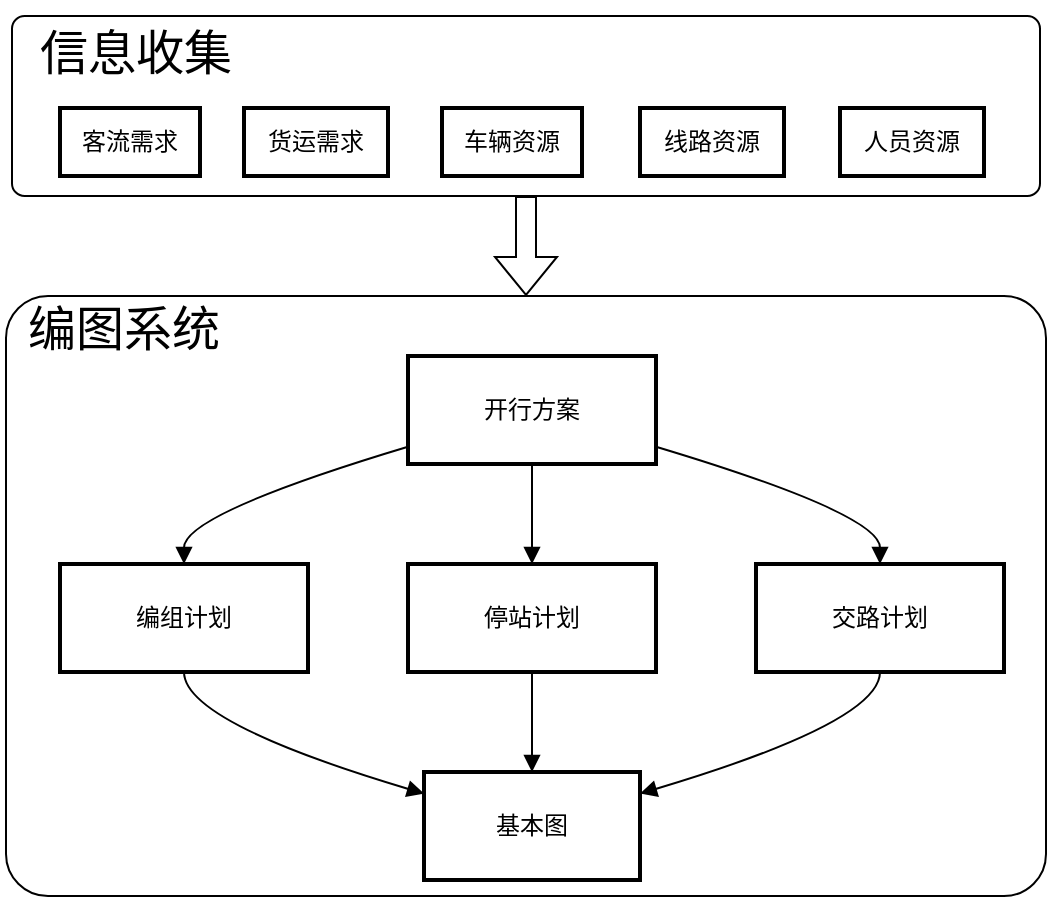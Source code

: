 <mxfile version="28.2.5">
  <diagram name="Page-1" id="ytx7Wn_b5PY4A54RaLdV">
    <mxGraphModel dx="1296" dy="1790" grid="1" gridSize="10" guides="1" tooltips="1" connect="1" arrows="1" fold="1" page="1" pageScale="1" pageWidth="850" pageHeight="1100" math="0" shadow="0">
      <root>
        <mxCell id="0" />
        <mxCell id="1" parent="0" />
        <mxCell id="DE8VcFG0vpm-A82ZVfUs-12" value="" style="rounded=1;whiteSpace=wrap;html=1;fillColor=none;arcSize=7;" vertex="1" parent="1">
          <mxGeometry x="3" y="40" width="520" height="300" as="geometry" />
        </mxCell>
        <mxCell id="DE8VcFG0vpm-A82ZVfUs-1" value="开行方案" style="whiteSpace=wrap;strokeWidth=2;" vertex="1" parent="1">
          <mxGeometry x="204" y="70" width="124" height="54" as="geometry" />
        </mxCell>
        <mxCell id="DE8VcFG0vpm-A82ZVfUs-2" value="编组计划" style="whiteSpace=wrap;strokeWidth=2;" vertex="1" parent="1">
          <mxGeometry x="30" y="174" width="124" height="54" as="geometry" />
        </mxCell>
        <mxCell id="DE8VcFG0vpm-A82ZVfUs-3" value="停站计划" style="whiteSpace=wrap;strokeWidth=2;" vertex="1" parent="1">
          <mxGeometry x="204" y="174" width="124" height="54" as="geometry" />
        </mxCell>
        <mxCell id="DE8VcFG0vpm-A82ZVfUs-4" value="交路计划" style="whiteSpace=wrap;strokeWidth=2;" vertex="1" parent="1">
          <mxGeometry x="378" y="174" width="124" height="54" as="geometry" />
        </mxCell>
        <mxCell id="DE8VcFG0vpm-A82ZVfUs-5" value="基本图" style="whiteSpace=wrap;strokeWidth=2;" vertex="1" parent="1">
          <mxGeometry x="212" y="278" width="108" height="54" as="geometry" />
        </mxCell>
        <mxCell id="DE8VcFG0vpm-A82ZVfUs-6" value="" style="curved=1;startArrow=none;endArrow=block;exitX=0;exitY=0.84;entryX=0.5;entryY=0;rounded=0;" edge="1" parent="1" source="DE8VcFG0vpm-A82ZVfUs-1" target="DE8VcFG0vpm-A82ZVfUs-2">
          <mxGeometry relative="1" as="geometry">
            <Array as="points">
              <mxPoint x="92" y="149" />
            </Array>
          </mxGeometry>
        </mxCell>
        <mxCell id="DE8VcFG0vpm-A82ZVfUs-7" value="" style="curved=1;startArrow=none;endArrow=block;exitX=0.5;exitY=1;entryX=0.5;entryY=0;rounded=0;" edge="1" parent="1" source="DE8VcFG0vpm-A82ZVfUs-1" target="DE8VcFG0vpm-A82ZVfUs-3">
          <mxGeometry relative="1" as="geometry">
            <Array as="points" />
          </mxGeometry>
        </mxCell>
        <mxCell id="DE8VcFG0vpm-A82ZVfUs-8" value="" style="curved=1;startArrow=none;endArrow=block;exitX=1;exitY=0.84;entryX=0.5;entryY=0;rounded=0;" edge="1" parent="1" source="DE8VcFG0vpm-A82ZVfUs-1" target="DE8VcFG0vpm-A82ZVfUs-4">
          <mxGeometry relative="1" as="geometry">
            <Array as="points">
              <mxPoint x="440" y="149" />
            </Array>
          </mxGeometry>
        </mxCell>
        <mxCell id="DE8VcFG0vpm-A82ZVfUs-9" value="" style="curved=1;startArrow=none;endArrow=block;exitX=0.5;exitY=1;entryX=0;entryY=0.2;rounded=0;" edge="1" parent="1" source="DE8VcFG0vpm-A82ZVfUs-2" target="DE8VcFG0vpm-A82ZVfUs-5">
          <mxGeometry relative="1" as="geometry">
            <Array as="points">
              <mxPoint x="92" y="253" />
            </Array>
          </mxGeometry>
        </mxCell>
        <mxCell id="DE8VcFG0vpm-A82ZVfUs-10" value="" style="curved=1;startArrow=none;endArrow=block;exitX=0.5;exitY=1;entryX=0.5;entryY=0;rounded=0;" edge="1" parent="1" source="DE8VcFG0vpm-A82ZVfUs-3" target="DE8VcFG0vpm-A82ZVfUs-5">
          <mxGeometry relative="1" as="geometry">
            <Array as="points" />
          </mxGeometry>
        </mxCell>
        <mxCell id="DE8VcFG0vpm-A82ZVfUs-11" value="" style="curved=1;startArrow=none;endArrow=block;exitX=0.5;exitY=1;entryX=1;entryY=0.2;rounded=0;" edge="1" parent="1" source="DE8VcFG0vpm-A82ZVfUs-4" target="DE8VcFG0vpm-A82ZVfUs-5">
          <mxGeometry relative="1" as="geometry">
            <Array as="points">
              <mxPoint x="440" y="253" />
            </Array>
          </mxGeometry>
        </mxCell>
        <mxCell id="DE8VcFG0vpm-A82ZVfUs-13" value="编图系统" style="whiteSpace=wrap;strokeWidth=2;strokeColor=none;fillColor=none;fontSize=24;" vertex="1" parent="1">
          <mxGeometry y="30" width="124" height="54" as="geometry" />
        </mxCell>
        <mxCell id="DE8VcFG0vpm-A82ZVfUs-14" value="客流需求" style="whiteSpace=wrap;strokeWidth=2;" vertex="1" parent="1">
          <mxGeometry x="30" y="-54" width="70" height="34" as="geometry" />
        </mxCell>
        <mxCell id="DE8VcFG0vpm-A82ZVfUs-15" value="车辆资源" style="whiteSpace=wrap;strokeWidth=2;" vertex="1" parent="1">
          <mxGeometry x="221" y="-54" width="70" height="34" as="geometry" />
        </mxCell>
        <mxCell id="DE8VcFG0vpm-A82ZVfUs-16" value="线路资源" style="whiteSpace=wrap;strokeWidth=2;" vertex="1" parent="1">
          <mxGeometry x="320" y="-54" width="72" height="34" as="geometry" />
        </mxCell>
        <mxCell id="DE8VcFG0vpm-A82ZVfUs-17" value="人员资源" style="whiteSpace=wrap;strokeWidth=2;" vertex="1" parent="1">
          <mxGeometry x="420" y="-54" width="72" height="34" as="geometry" />
        </mxCell>
        <mxCell id="DE8VcFG0vpm-A82ZVfUs-18" value="货运需求" style="whiteSpace=wrap;strokeWidth=2;" vertex="1" parent="1">
          <mxGeometry x="122" y="-54" width="72" height="34" as="geometry" />
        </mxCell>
        <mxCell id="DE8VcFG0vpm-A82ZVfUs-19" value="" style="rounded=1;whiteSpace=wrap;html=1;fillColor=none;arcSize=7;" vertex="1" parent="1">
          <mxGeometry x="6" y="-100" width="514" height="90" as="geometry" />
        </mxCell>
        <mxCell id="DE8VcFG0vpm-A82ZVfUs-20" value="信息收集" style="whiteSpace=wrap;strokeWidth=2;strokeColor=none;fillColor=none;fontSize=24;" vertex="1" parent="1">
          <mxGeometry x="6" y="-108" width="124" height="54" as="geometry" />
        </mxCell>
        <mxCell id="DE8VcFG0vpm-A82ZVfUs-22" value="" style="endArrow=classic;html=1;rounded=0;shape=flexArrow;" edge="1" parent="1" source="DE8VcFG0vpm-A82ZVfUs-19" target="DE8VcFG0vpm-A82ZVfUs-12">
          <mxGeometry width="50" height="50" relative="1" as="geometry">
            <mxPoint x="750" y="150" as="sourcePoint" />
            <mxPoint x="800" y="100" as="targetPoint" />
          </mxGeometry>
        </mxCell>
      </root>
    </mxGraphModel>
  </diagram>
</mxfile>
